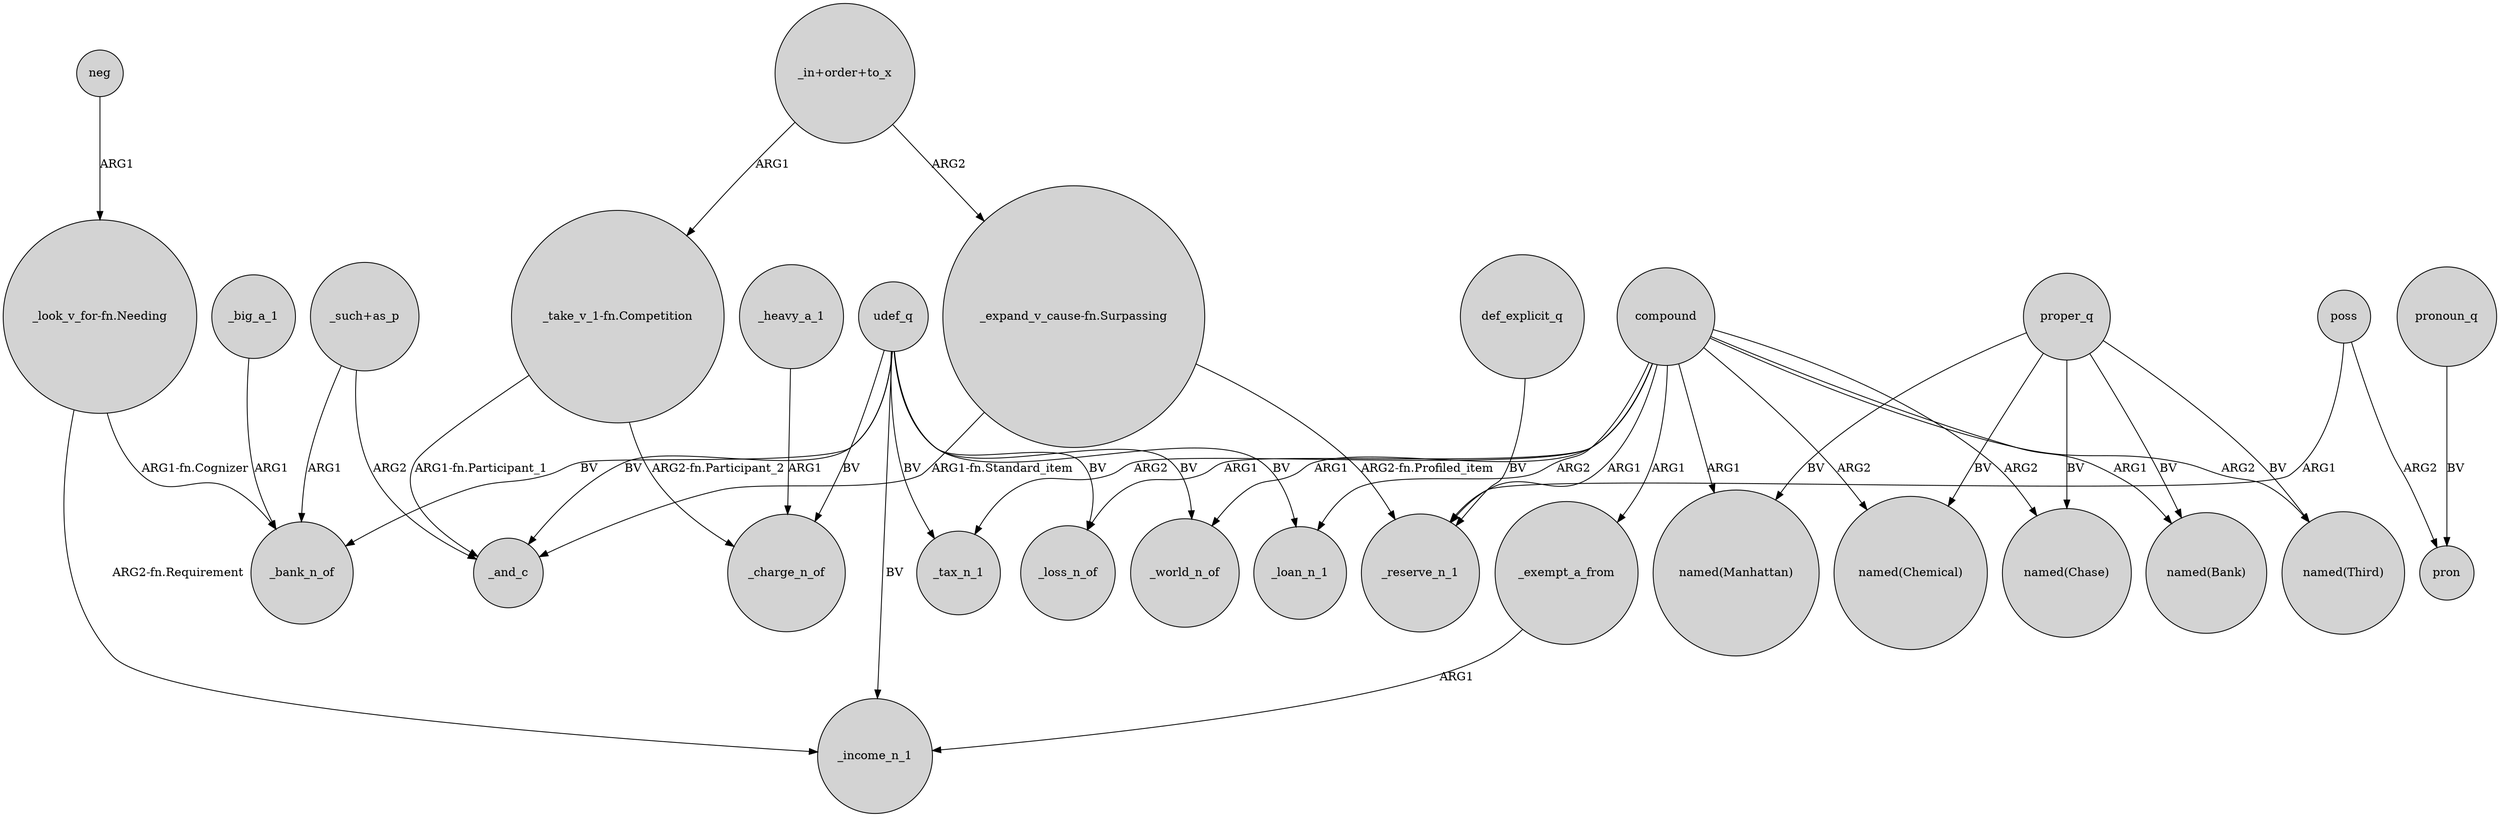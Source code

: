 digraph {
	node [shape=circle style=filled]
	_big_a_1 -> _bank_n_of [label=ARG1]
	compound -> _exempt_a_from [label=ARG1]
	_heavy_a_1 -> _charge_n_of [label=ARG1]
	udef_q -> _world_n_of [label=BV]
	"_take_v_1-fn.Competition" -> _and_c [label="ARG1-fn.Participant_1"]
	proper_q -> "named(Third)" [label=BV]
	compound -> _loan_n_1 [label=ARG2]
	udef_q -> _income_n_1 [label=BV]
	udef_q -> _loan_n_1 [label=BV]
	"_take_v_1-fn.Competition" -> _charge_n_of [label="ARG2-fn.Participant_2"]
	udef_q -> _tax_n_1 [label=BV]
	_exempt_a_from -> _income_n_1 [label=ARG1]
	udef_q -> _bank_n_of [label=BV]
	"_expand_v_cause-fn.Surpassing" -> _reserve_n_1 [label="ARG2-fn.Profiled_item"]
	"_such+as_p" -> _and_c [label=ARG2]
	proper_q -> "named(Manhattan)" [label=BV]
	compound -> "named(Manhattan)" [label=ARG1]
	compound -> "named(Bank)" [label=ARG1]
	udef_q -> _and_c [label=BV]
	"_in+order+to_x" -> "_expand_v_cause-fn.Surpassing" [label=ARG2]
	"_look_v_for-fn.Needing" -> _bank_n_of [label="ARG1-fn.Cognizer"]
	proper_q -> "named(Chemical)" [label=BV]
	compound -> "named(Third)" [label=ARG2]
	"_such+as_p" -> _bank_n_of [label=ARG1]
	pronoun_q -> pron [label=BV]
	compound -> "named(Chemical)" [label=ARG2]
	poss -> pron [label=ARG2]
	compound -> _loss_n_of [label=ARG1]
	def_explicit_q -> _reserve_n_1 [label=BV]
	udef_q -> _loss_n_of [label=BV]
	compound -> "named(Chase)" [label=ARG2]
	compound -> _tax_n_1 [label=ARG2]
	compound -> _reserve_n_1 [label=ARG1]
	udef_q -> _charge_n_of [label=BV]
	"_expand_v_cause-fn.Surpassing" -> _and_c [label="ARG1-fn.Standard_item"]
	"_look_v_for-fn.Needing" -> _income_n_1 [label="ARG2-fn.Requirement"]
	compound -> _world_n_of [label=ARG1]
	poss -> _reserve_n_1 [label=ARG1]
	"_in+order+to_x" -> "_take_v_1-fn.Competition" [label=ARG1]
	neg -> "_look_v_for-fn.Needing" [label=ARG1]
	proper_q -> "named(Chase)" [label=BV]
	proper_q -> "named(Bank)" [label=BV]
}
